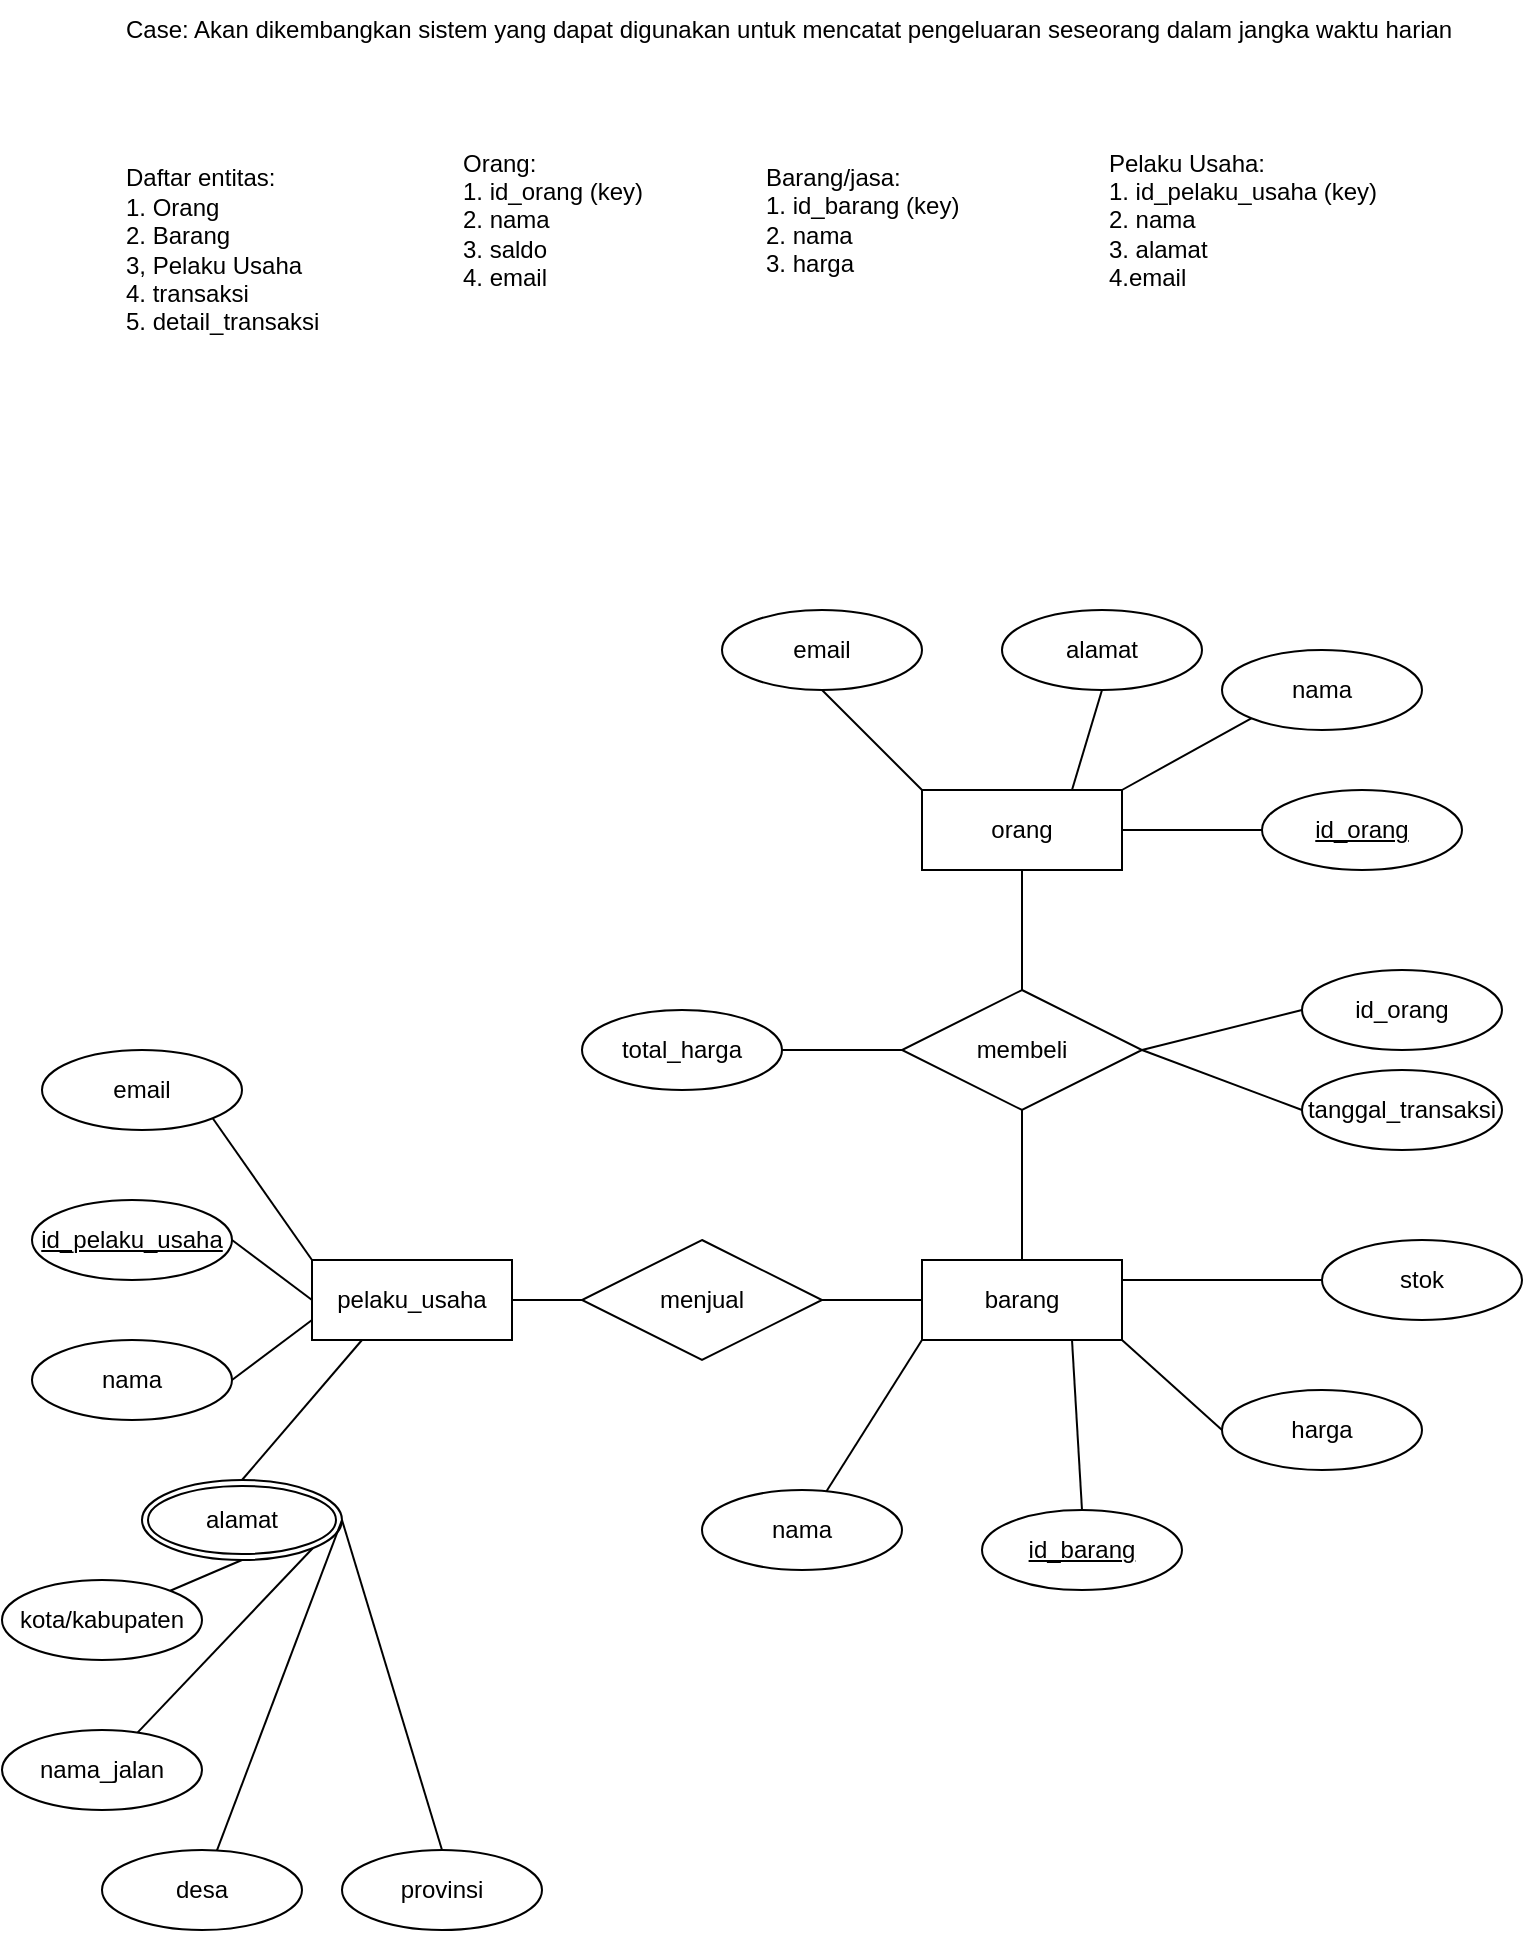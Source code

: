 <mxfile version="20.3.0" type="device"><diagram id="R2lEEEUBdFMjLlhIrx00" name="ERD"><mxGraphModel dx="702" dy="737" grid="1" gridSize="10" guides="1" tooltips="1" connect="1" arrows="1" fold="1" page="1" pageScale="1" pageWidth="850" pageHeight="1100" math="0" shadow="0" extFonts="Permanent Marker^https://fonts.googleapis.com/css?family=Permanent+Marker"><root><mxCell id="0"/><mxCell id="1" parent="0"/><mxCell id="ZvKS-nHhHKJjhCyuFVXm-26" value="&lt;div style=&quot;&quot;&gt;&lt;span style=&quot;background-color: initial;&quot;&gt;Case: Akan dikembangkan sistem yang dapat digunakan untuk mencatat pengeluaran seseorang dalam jangka waktu harian&lt;/span&gt;&lt;/div&gt;" style="text;html=1;align=left;verticalAlign=middle;resizable=0;points=[];autosize=1;strokeColor=none;fillColor=none;" parent="1" vertex="1"><mxGeometry x="80" y="5" width="690" height="30" as="geometry"/></mxCell><mxCell id="ZvKS-nHhHKJjhCyuFVXm-27" value="Daftar entitas:&lt;br&gt;1. Orang&lt;br&gt;2. Barang&lt;br&gt;3, Pelaku Usaha&lt;br&gt;4. transaksi&lt;br&gt;5. detail_transaksi" style="text;html=1;align=left;verticalAlign=middle;resizable=0;points=[];autosize=1;strokeColor=none;fillColor=none;" parent="1" vertex="1"><mxGeometry x="80" y="80" width="120" height="100" as="geometry"/></mxCell><mxCell id="ZvKS-nHhHKJjhCyuFVXm-28" value="&lt;div style=&quot;text-align: left;&quot;&gt;&lt;span style=&quot;background-color: initial;&quot;&gt;Orang:&lt;/span&gt;&lt;/div&gt;&lt;div style=&quot;text-align: left;&quot;&gt;&lt;span style=&quot;background-color: initial;&quot;&gt;1. id_orang (key)&lt;/span&gt;&lt;/div&gt;&lt;div style=&quot;text-align: left;&quot;&gt;&lt;span style=&quot;background-color: initial;&quot;&gt;2. nama&lt;/span&gt;&lt;/div&gt;&lt;div style=&quot;text-align: left;&quot;&gt;&lt;span style=&quot;background-color: initial;&quot;&gt;3. saldo&lt;/span&gt;&lt;/div&gt;&lt;div style=&quot;text-align: left;&quot;&gt;&lt;span style=&quot;background-color: initial;&quot;&gt;4. email&lt;/span&gt;&lt;/div&gt;" style="text;html=1;align=center;verticalAlign=middle;resizable=0;points=[];autosize=1;strokeColor=none;fillColor=none;" parent="1" vertex="1"><mxGeometry x="240" y="70" width="110" height="90" as="geometry"/></mxCell><mxCell id="ZvKS-nHhHKJjhCyuFVXm-30" value="Barang/jasa:&lt;br&gt;1. id_barang (key)&lt;br&gt;2. nama&lt;br&gt;3. harga" style="text;html=1;align=left;verticalAlign=middle;resizable=0;points=[];autosize=1;strokeColor=none;fillColor=none;" parent="1" vertex="1"><mxGeometry x="400" y="80" width="120" height="70" as="geometry"/></mxCell><mxCell id="ZvKS-nHhHKJjhCyuFVXm-32" value="&lt;div style=&quot;text-align: left;&quot;&gt;&lt;span style=&quot;background-color: initial;&quot;&gt;Pelaku Usaha:&lt;/span&gt;&lt;/div&gt;&lt;div style=&quot;text-align: left;&quot;&gt;&lt;span style=&quot;background-color: initial;&quot;&gt;1. id_pelaku_usaha (key)&lt;/span&gt;&lt;/div&gt;&lt;div style=&quot;text-align: left;&quot;&gt;&lt;span style=&quot;background-color: initial;&quot;&gt;2. nama&lt;/span&gt;&lt;/div&gt;&lt;div style=&quot;text-align: left;&quot;&gt;&lt;span style=&quot;background-color: initial;&quot;&gt;3. alamat&lt;/span&gt;&lt;/div&gt;&lt;div style=&quot;text-align: left;&quot;&gt;&lt;span style=&quot;background-color: initial;&quot;&gt;4.email&lt;/span&gt;&lt;/div&gt;" style="text;html=1;align=center;verticalAlign=middle;resizable=0;points=[];autosize=1;strokeColor=none;fillColor=none;" parent="1" vertex="1"><mxGeometry x="560" y="70" width="160" height="90" as="geometry"/></mxCell><mxCell id="ZvKS-nHhHKJjhCyuFVXm-37" value="orang" style="whiteSpace=wrap;html=1;align=center;" parent="1" vertex="1"><mxGeometry x="480" y="400" width="100" height="40" as="geometry"/></mxCell><mxCell id="ZvKS-nHhHKJjhCyuFVXm-41" value="id_orang" style="ellipse;whiteSpace=wrap;html=1;align=center;fontStyle=4;" parent="1" vertex="1"><mxGeometry x="650" y="400" width="100" height="40" as="geometry"/></mxCell><mxCell id="ZvKS-nHhHKJjhCyuFVXm-43" value="nama" style="ellipse;whiteSpace=wrap;html=1;align=center;" parent="1" vertex="1"><mxGeometry x="630" y="330" width="100" height="40" as="geometry"/></mxCell><mxCell id="ZvKS-nHhHKJjhCyuFVXm-45" value="alamat" style="ellipse;whiteSpace=wrap;html=1;align=center;" parent="1" vertex="1"><mxGeometry x="520" y="310" width="100" height="40" as="geometry"/></mxCell><mxCell id="ZvKS-nHhHKJjhCyuFVXm-49" value="membeli" style="shape=rhombus;perimeter=rhombusPerimeter;whiteSpace=wrap;html=1;align=center;" parent="1" vertex="1"><mxGeometry x="470" y="500" width="120" height="60" as="geometry"/></mxCell><mxCell id="ZvKS-nHhHKJjhCyuFVXm-50" value="" style="endArrow=none;html=1;rounded=0;exitX=0.5;exitY=1;exitDx=0;exitDy=0;entryX=0.5;entryY=0;entryDx=0;entryDy=0;" parent="1" source="ZvKS-nHhHKJjhCyuFVXm-37" target="ZvKS-nHhHKJjhCyuFVXm-49" edge="1"><mxGeometry relative="1" as="geometry"><mxPoint x="145" y="490" as="sourcePoint"/><mxPoint x="305" y="490" as="targetPoint"/></mxGeometry></mxCell><mxCell id="ZvKS-nHhHKJjhCyuFVXm-51" value="" style="endArrow=none;html=1;rounded=0;exitX=0.5;exitY=1;exitDx=0;exitDy=0;entryX=0.5;entryY=0;entryDx=0;entryDy=0;" parent="1" source="ZvKS-nHhHKJjhCyuFVXm-49" target="ZvKS-nHhHKJjhCyuFVXm-110" edge="1"><mxGeometry relative="1" as="geometry"><mxPoint x="575" y="420" as="sourcePoint"/><mxPoint x="535" y="390" as="targetPoint"/></mxGeometry></mxCell><mxCell id="ZvKS-nHhHKJjhCyuFVXm-53" value="id_orang" style="ellipse;whiteSpace=wrap;html=1;align=center;" parent="1" vertex="1"><mxGeometry x="670" y="490" width="100" height="40" as="geometry"/></mxCell><mxCell id="ZvKS-nHhHKJjhCyuFVXm-57" value="tanggal_transaksi" style="ellipse;whiteSpace=wrap;html=1;align=center;" parent="1" vertex="1"><mxGeometry x="670" y="540" width="100" height="40" as="geometry"/></mxCell><mxCell id="ZvKS-nHhHKJjhCyuFVXm-75" value="pelaku_usaha" style="whiteSpace=wrap;html=1;align=center;" parent="1" vertex="1"><mxGeometry x="175" y="635" width="100" height="40" as="geometry"/></mxCell><mxCell id="ZvKS-nHhHKJjhCyuFVXm-79" value="id_pelaku_usaha" style="ellipse;whiteSpace=wrap;html=1;align=center;fontStyle=4;" parent="1" vertex="1"><mxGeometry x="35" y="605" width="100" height="40" as="geometry"/></mxCell><mxCell id="ZvKS-nHhHKJjhCyuFVXm-81" value="nama" style="ellipse;whiteSpace=wrap;html=1;align=center;" parent="1" vertex="1"><mxGeometry x="35" y="675" width="100" height="40" as="geometry"/></mxCell><mxCell id="ZvKS-nHhHKJjhCyuFVXm-86" value="alamat" style="ellipse;shape=doubleEllipse;margin=3;whiteSpace=wrap;html=1;align=center;" parent="1" vertex="1"><mxGeometry x="90" y="745" width="100" height="40" as="geometry"/></mxCell><mxCell id="ZvKS-nHhHKJjhCyuFVXm-87" value="" style="endArrow=none;html=1;rounded=0;exitX=1;exitY=1;exitDx=0;exitDy=0;" parent="1" source="ZvKS-nHhHKJjhCyuFVXm-86" target="ZvKS-nHhHKJjhCyuFVXm-88" edge="1"><mxGeometry relative="1" as="geometry"><mxPoint x="450" y="695" as="sourcePoint"/><mxPoint x="150" y="825" as="targetPoint"/></mxGeometry></mxCell><mxCell id="ZvKS-nHhHKJjhCyuFVXm-88" value="nama_jalan" style="ellipse;whiteSpace=wrap;html=1;align=center;" parent="1" vertex="1"><mxGeometry x="20" y="870" width="100" height="40" as="geometry"/></mxCell><mxCell id="ZvKS-nHhHKJjhCyuFVXm-89" value="" style="endArrow=none;html=1;rounded=0;exitX=1;exitY=0.5;exitDx=0;exitDy=0;" parent="1" source="ZvKS-nHhHKJjhCyuFVXm-86" target="ZvKS-nHhHKJjhCyuFVXm-90" edge="1"><mxGeometry relative="1" as="geometry"><mxPoint x="450" y="695" as="sourcePoint"/><mxPoint x="610" y="695" as="targetPoint"/></mxGeometry></mxCell><mxCell id="ZvKS-nHhHKJjhCyuFVXm-90" value="desa" style="ellipse;whiteSpace=wrap;html=1;align=center;" parent="1" vertex="1"><mxGeometry x="70" y="930" width="100" height="40" as="geometry"/></mxCell><mxCell id="ZvKS-nHhHKJjhCyuFVXm-91" value="provinsi" style="ellipse;whiteSpace=wrap;html=1;align=center;" parent="1" vertex="1"><mxGeometry x="190" y="930" width="100" height="40" as="geometry"/></mxCell><mxCell id="ZvKS-nHhHKJjhCyuFVXm-92" value="" style="endArrow=none;html=1;rounded=0;exitX=1;exitY=0.5;exitDx=0;exitDy=0;entryX=0.5;entryY=0;entryDx=0;entryDy=0;" parent="1" source="ZvKS-nHhHKJjhCyuFVXm-86" target="ZvKS-nHhHKJjhCyuFVXm-91" edge="1"><mxGeometry relative="1" as="geometry"><mxPoint x="450" y="695" as="sourcePoint"/><mxPoint x="610" y="695" as="targetPoint"/></mxGeometry></mxCell><mxCell id="ZvKS-nHhHKJjhCyuFVXm-93" value="" style="endArrow=none;html=1;rounded=0;exitX=0.5;exitY=1;exitDx=0;exitDy=0;" parent="1" source="ZvKS-nHhHKJjhCyuFVXm-86" target="ZvKS-nHhHKJjhCyuFVXm-94" edge="1"><mxGeometry relative="1" as="geometry"><mxPoint x="450" y="695" as="sourcePoint"/><mxPoint x="610" y="695" as="targetPoint"/></mxGeometry></mxCell><mxCell id="ZvKS-nHhHKJjhCyuFVXm-94" value="kota/kabupaten" style="ellipse;whiteSpace=wrap;html=1;align=center;" parent="1" vertex="1"><mxGeometry x="20" y="795" width="100" height="40" as="geometry"/></mxCell><mxCell id="ZvKS-nHhHKJjhCyuFVXm-95" value="" style="endArrow=none;html=1;rounded=0;exitX=0.25;exitY=1;exitDx=0;exitDy=0;entryX=0.5;entryY=0;entryDx=0;entryDy=0;" parent="1" source="ZvKS-nHhHKJjhCyuFVXm-75" target="ZvKS-nHhHKJjhCyuFVXm-86" edge="1"><mxGeometry relative="1" as="geometry"><mxPoint x="450" y="595" as="sourcePoint"/><mxPoint x="610" y="595" as="targetPoint"/></mxGeometry></mxCell><mxCell id="ZvKS-nHhHKJjhCyuFVXm-96" value="" style="endArrow=none;html=1;rounded=0;exitX=0;exitY=0.75;exitDx=0;exitDy=0;entryX=1;entryY=0.5;entryDx=0;entryDy=0;" parent="1" source="ZvKS-nHhHKJjhCyuFVXm-75" target="ZvKS-nHhHKJjhCyuFVXm-81" edge="1"><mxGeometry relative="1" as="geometry"><mxPoint x="450" y="595" as="sourcePoint"/><mxPoint x="610" y="595" as="targetPoint"/></mxGeometry></mxCell><mxCell id="ZvKS-nHhHKJjhCyuFVXm-97" value="" style="endArrow=none;html=1;rounded=0;exitX=0;exitY=0.5;exitDx=0;exitDy=0;entryX=1;entryY=0.5;entryDx=0;entryDy=0;" parent="1" source="ZvKS-nHhHKJjhCyuFVXm-75" target="ZvKS-nHhHKJjhCyuFVXm-79" edge="1"><mxGeometry relative="1" as="geometry"><mxPoint x="300" y="655" as="sourcePoint"/><mxPoint x="460" y="655" as="targetPoint"/></mxGeometry></mxCell><mxCell id="ZvKS-nHhHKJjhCyuFVXm-98" value="" style="endArrow=none;html=1;rounded=0;exitX=0.5;exitY=1;exitDx=0;exitDy=0;entryX=0.75;entryY=0;entryDx=0;entryDy=0;" parent="1" source="ZvKS-nHhHKJjhCyuFVXm-45" target="ZvKS-nHhHKJjhCyuFVXm-37" edge="1"><mxGeometry relative="1" as="geometry"><mxPoint x="755" y="470" as="sourcePoint"/><mxPoint x="915" y="470" as="targetPoint"/></mxGeometry></mxCell><mxCell id="ZvKS-nHhHKJjhCyuFVXm-99" value="" style="endArrow=none;html=1;rounded=0;exitX=0;exitY=1;exitDx=0;exitDy=0;entryX=1;entryY=0;entryDx=0;entryDy=0;" parent="1" source="ZvKS-nHhHKJjhCyuFVXm-43" target="ZvKS-nHhHKJjhCyuFVXm-37" edge="1"><mxGeometry relative="1" as="geometry"><mxPoint x="755" y="470" as="sourcePoint"/><mxPoint x="915" y="470" as="targetPoint"/></mxGeometry></mxCell><mxCell id="ZvKS-nHhHKJjhCyuFVXm-100" value="" style="endArrow=none;html=1;rounded=0;exitX=0;exitY=0.5;exitDx=0;exitDy=0;entryX=1;entryY=0.5;entryDx=0;entryDy=0;" parent="1" source="ZvKS-nHhHKJjhCyuFVXm-41" target="ZvKS-nHhHKJjhCyuFVXm-37" edge="1"><mxGeometry relative="1" as="geometry"><mxPoint x="755" y="470" as="sourcePoint"/><mxPoint x="915" y="470" as="targetPoint"/></mxGeometry></mxCell><mxCell id="ZvKS-nHhHKJjhCyuFVXm-101" value="" style="endArrow=none;html=1;rounded=0;exitX=0;exitY=0.5;exitDx=0;exitDy=0;entryX=1;entryY=0.5;entryDx=0;entryDy=0;" parent="1" source="ZvKS-nHhHKJjhCyuFVXm-53" target="ZvKS-nHhHKJjhCyuFVXm-49" edge="1"><mxGeometry relative="1" as="geometry"><mxPoint x="450" y="340" as="sourcePoint"/><mxPoint x="560" y="370" as="targetPoint"/></mxGeometry></mxCell><mxCell id="ZvKS-nHhHKJjhCyuFVXm-102" value="" style="endArrow=none;html=1;rounded=0;entryX=0;entryY=0.5;entryDx=0;entryDy=0;exitX=1;exitY=0.5;exitDx=0;exitDy=0;" parent="1" source="ZvKS-nHhHKJjhCyuFVXm-49" target="ZvKS-nHhHKJjhCyuFVXm-57" edge="1"><mxGeometry relative="1" as="geometry"><mxPoint x="585" y="370" as="sourcePoint"/><mxPoint x="610" y="340" as="targetPoint"/></mxGeometry></mxCell><mxCell id="ZvKS-nHhHKJjhCyuFVXm-108" value="menjual" style="shape=rhombus;perimeter=rhombusPerimeter;whiteSpace=wrap;html=1;align=center;" parent="1" vertex="1"><mxGeometry x="310" y="625" width="120" height="60" as="geometry"/></mxCell><mxCell id="ZvKS-nHhHKJjhCyuFVXm-109" value="" style="endArrow=none;html=1;rounded=0;exitX=1;exitY=0.5;exitDx=0;exitDy=0;entryX=0;entryY=0.5;entryDx=0;entryDy=0;" parent="1" source="ZvKS-nHhHKJjhCyuFVXm-75" target="ZvKS-nHhHKJjhCyuFVXm-108" edge="1"><mxGeometry relative="1" as="geometry"><mxPoint x="450" y="640" as="sourcePoint"/><mxPoint x="610" y="640" as="targetPoint"/></mxGeometry></mxCell><mxCell id="ZvKS-nHhHKJjhCyuFVXm-110" value="barang" style="whiteSpace=wrap;html=1;align=center;" parent="1" vertex="1"><mxGeometry x="480" y="635" width="100" height="40" as="geometry"/></mxCell><mxCell id="ZvKS-nHhHKJjhCyuFVXm-111" value="" style="endArrow=none;html=1;rounded=0;exitX=1;exitY=0.5;exitDx=0;exitDy=0;entryX=0;entryY=0.5;entryDx=0;entryDy=0;" parent="1" source="ZvKS-nHhHKJjhCyuFVXm-108" target="ZvKS-nHhHKJjhCyuFVXm-110" edge="1"><mxGeometry relative="1" as="geometry"><mxPoint x="450" y="640" as="sourcePoint"/><mxPoint x="610" y="640" as="targetPoint"/></mxGeometry></mxCell><mxCell id="ZvKS-nHhHKJjhCyuFVXm-112" value="" style="endArrow=none;html=1;rounded=0;exitX=0;exitY=1;exitDx=0;exitDy=0;" parent="1" source="ZvKS-nHhHKJjhCyuFVXm-110" target="ZvKS-nHhHKJjhCyuFVXm-113" edge="1"><mxGeometry relative="1" as="geometry"><mxPoint x="460" y="840" as="sourcePoint"/><mxPoint x="420" y="950" as="targetPoint"/></mxGeometry></mxCell><mxCell id="ZvKS-nHhHKJjhCyuFVXm-113" value="nama" style="ellipse;whiteSpace=wrap;html=1;align=center;" parent="1" vertex="1"><mxGeometry x="370" y="750" width="100" height="40" as="geometry"/></mxCell><mxCell id="ZvKS-nHhHKJjhCyuFVXm-114" value="id_barang" style="ellipse;whiteSpace=wrap;html=1;align=center;fontStyle=4;" parent="1" vertex="1"><mxGeometry x="510" y="760" width="100" height="40" as="geometry"/></mxCell><mxCell id="ZvKS-nHhHKJjhCyuFVXm-115" value="" style="endArrow=none;html=1;rounded=0;exitX=0.75;exitY=1;exitDx=0;exitDy=0;entryX=0.5;entryY=0;entryDx=0;entryDy=0;" parent="1" source="ZvKS-nHhHKJjhCyuFVXm-110" target="ZvKS-nHhHKJjhCyuFVXm-114" edge="1"><mxGeometry relative="1" as="geometry"><mxPoint x="460" y="840" as="sourcePoint"/><mxPoint x="620" y="840" as="targetPoint"/></mxGeometry></mxCell><mxCell id="ZvKS-nHhHKJjhCyuFVXm-116" value="harga" style="ellipse;whiteSpace=wrap;html=1;align=center;" parent="1" vertex="1"><mxGeometry x="630" y="700" width="100" height="40" as="geometry"/></mxCell><mxCell id="ZvKS-nHhHKJjhCyuFVXm-117" value="" style="endArrow=none;html=1;rounded=0;exitX=1;exitY=1;exitDx=0;exitDy=0;entryX=0;entryY=0.5;entryDx=0;entryDy=0;" parent="1" source="ZvKS-nHhHKJjhCyuFVXm-110" target="ZvKS-nHhHKJjhCyuFVXm-116" edge="1"><mxGeometry relative="1" as="geometry"><mxPoint x="460" y="940" as="sourcePoint"/><mxPoint x="620" y="940" as="targetPoint"/></mxGeometry></mxCell><mxCell id="ZvKS-nHhHKJjhCyuFVXm-119" value="stok" style="ellipse;whiteSpace=wrap;html=1;align=center;" parent="1" vertex="1"><mxGeometry x="680" y="625" width="100" height="40" as="geometry"/></mxCell><mxCell id="ZvKS-nHhHKJjhCyuFVXm-120" value="" style="endArrow=none;html=1;rounded=0;exitX=0;exitY=0.5;exitDx=0;exitDy=0;entryX=1;entryY=0.25;entryDx=0;entryDy=0;" parent="1" source="ZvKS-nHhHKJjhCyuFVXm-119" target="ZvKS-nHhHKJjhCyuFVXm-110" edge="1"><mxGeometry relative="1" as="geometry"><mxPoint x="460" y="740" as="sourcePoint"/><mxPoint x="620" y="740" as="targetPoint"/></mxGeometry></mxCell><mxCell id="ZvKS-nHhHKJjhCyuFVXm-121" style="edgeStyle=none;rounded=0;orthogonalLoop=1;jettySize=auto;html=1;exitX=0.5;exitY=0;exitDx=0;exitDy=0;" parent="1" source="ZvKS-nHhHKJjhCyuFVXm-110" target="ZvKS-nHhHKJjhCyuFVXm-110" edge="1"><mxGeometry relative="1" as="geometry"/></mxCell><mxCell id="ZvKS-nHhHKJjhCyuFVXm-128" value="total_harga" style="ellipse;whiteSpace=wrap;html=1;align=center;" parent="1" vertex="1"><mxGeometry x="310" y="510" width="100" height="40" as="geometry"/></mxCell><mxCell id="ZvKS-nHhHKJjhCyuFVXm-132" value="" style="endArrow=none;html=1;rounded=0;exitX=1;exitY=0.5;exitDx=0;exitDy=0;entryX=0;entryY=0.5;entryDx=0;entryDy=0;" parent="1" source="ZvKS-nHhHKJjhCyuFVXm-128" target="ZvKS-nHhHKJjhCyuFVXm-49" edge="1"><mxGeometry relative="1" as="geometry"><mxPoint x="450" y="540" as="sourcePoint"/><mxPoint x="610" y="540" as="targetPoint"/></mxGeometry></mxCell><mxCell id="ZvKS-nHhHKJjhCyuFVXm-133" value="email" style="ellipse;whiteSpace=wrap;html=1;align=center;" parent="1" vertex="1"><mxGeometry x="380" y="310" width="100" height="40" as="geometry"/></mxCell><mxCell id="ZvKS-nHhHKJjhCyuFVXm-134" value="" style="endArrow=none;html=1;rounded=0;entryX=0;entryY=0;entryDx=0;entryDy=0;exitX=0.5;exitY=1;exitDx=0;exitDy=0;" parent="1" source="ZvKS-nHhHKJjhCyuFVXm-133" target="ZvKS-nHhHKJjhCyuFVXm-37" edge="1"><mxGeometry relative="1" as="geometry"><mxPoint x="450" y="530" as="sourcePoint"/><mxPoint x="610" y="530" as="targetPoint"/></mxGeometry></mxCell><mxCell id="ZvKS-nHhHKJjhCyuFVXm-135" value="" style="endArrow=none;html=1;rounded=0;entryX=0;entryY=0;entryDx=0;entryDy=0;exitX=1;exitY=1;exitDx=0;exitDy=0;" parent="1" source="ZvKS-nHhHKJjhCyuFVXm-137" target="ZvKS-nHhHKJjhCyuFVXm-75" edge="1"><mxGeometry relative="1" as="geometry"><mxPoint x="450" y="530" as="sourcePoint"/><mxPoint x="610" y="530" as="targetPoint"/></mxGeometry></mxCell><mxCell id="ZvKS-nHhHKJjhCyuFVXm-137" value="email" style="ellipse;whiteSpace=wrap;html=1;align=center;" parent="1" vertex="1"><mxGeometry x="40" y="530" width="100" height="40" as="geometry"/></mxCell></root></mxGraphModel></diagram></mxfile>